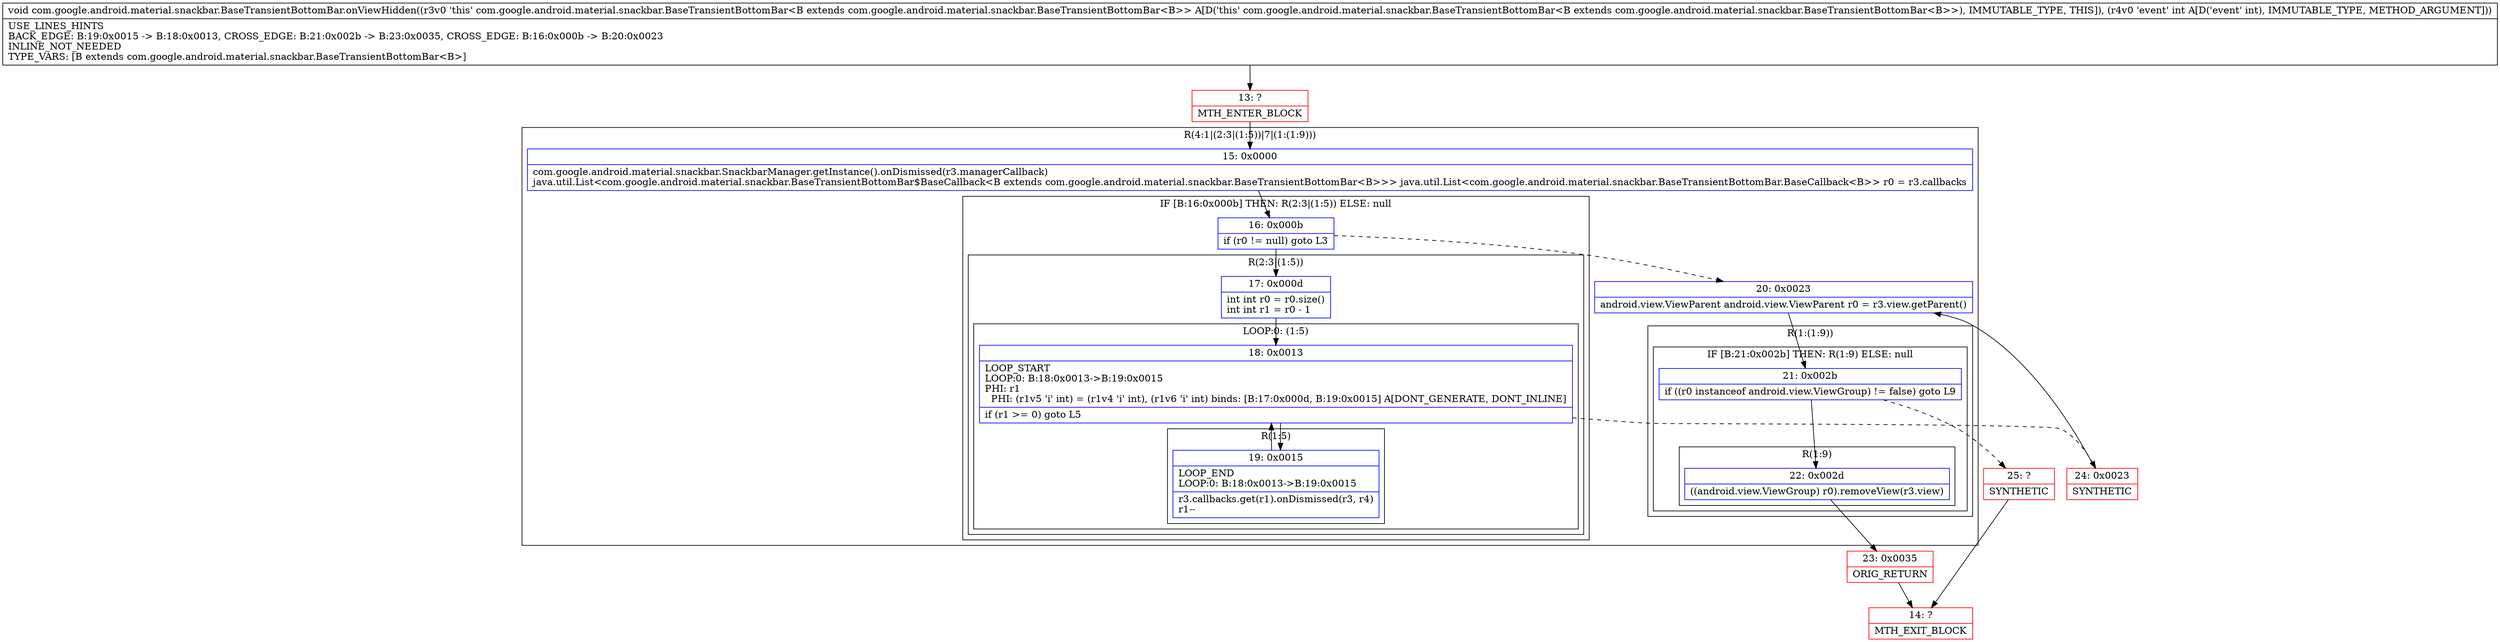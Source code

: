 digraph "CFG forcom.google.android.material.snackbar.BaseTransientBottomBar.onViewHidden(I)V" {
subgraph cluster_Region_806899714 {
label = "R(4:1|(2:3|(1:5))|7|(1:(1:9)))";
node [shape=record,color=blue];
Node_15 [shape=record,label="{15\:\ 0x0000|com.google.android.material.snackbar.SnackbarManager.getInstance().onDismissed(r3.managerCallback)\ljava.util.List\<com.google.android.material.snackbar.BaseTransientBottomBar$BaseCallback\<B extends com.google.android.material.snackbar.BaseTransientBottomBar\<B\>\>\> java.util.List\<com.google.android.material.snackbar.BaseTransientBottomBar.BaseCallback\<B\>\> r0 = r3.callbacks\l}"];
subgraph cluster_IfRegion_1826051790 {
label = "IF [B:16:0x000b] THEN: R(2:3|(1:5)) ELSE: null";
node [shape=record,color=blue];
Node_16 [shape=record,label="{16\:\ 0x000b|if (r0 != null) goto L3\l}"];
subgraph cluster_Region_2113777536 {
label = "R(2:3|(1:5))";
node [shape=record,color=blue];
Node_17 [shape=record,label="{17\:\ 0x000d|int int r0 = r0.size()\lint int r1 = r0 \- 1\l}"];
subgraph cluster_LoopRegion_213135966 {
label = "LOOP:0: (1:5)";
node [shape=record,color=blue];
Node_18 [shape=record,label="{18\:\ 0x0013|LOOP_START\lLOOP:0: B:18:0x0013\-\>B:19:0x0015\lPHI: r1 \l  PHI: (r1v5 'i' int) = (r1v4 'i' int), (r1v6 'i' int) binds: [B:17:0x000d, B:19:0x0015] A[DONT_GENERATE, DONT_INLINE]\l|if (r1 \>= 0) goto L5\l}"];
subgraph cluster_Region_472190439 {
label = "R(1:5)";
node [shape=record,color=blue];
Node_19 [shape=record,label="{19\:\ 0x0015|LOOP_END\lLOOP:0: B:18:0x0013\-\>B:19:0x0015\l|r3.callbacks.get(r1).onDismissed(r3, r4)\lr1\-\-\l}"];
}
}
}
}
Node_20 [shape=record,label="{20\:\ 0x0023|android.view.ViewParent android.view.ViewParent r0 = r3.view.getParent()\l}"];
subgraph cluster_Region_134758747 {
label = "R(1:(1:9))";
node [shape=record,color=blue];
subgraph cluster_IfRegion_678015929 {
label = "IF [B:21:0x002b] THEN: R(1:9) ELSE: null";
node [shape=record,color=blue];
Node_21 [shape=record,label="{21\:\ 0x002b|if ((r0 instanceof android.view.ViewGroup) != false) goto L9\l}"];
subgraph cluster_Region_1510178550 {
label = "R(1:9)";
node [shape=record,color=blue];
Node_22 [shape=record,label="{22\:\ 0x002d|((android.view.ViewGroup) r0).removeView(r3.view)\l}"];
}
}
}
}
Node_13 [shape=record,color=red,label="{13\:\ ?|MTH_ENTER_BLOCK\l}"];
Node_24 [shape=record,color=red,label="{24\:\ 0x0023|SYNTHETIC\l}"];
Node_23 [shape=record,color=red,label="{23\:\ 0x0035|ORIG_RETURN\l}"];
Node_14 [shape=record,color=red,label="{14\:\ ?|MTH_EXIT_BLOCK\l}"];
Node_25 [shape=record,color=red,label="{25\:\ ?|SYNTHETIC\l}"];
MethodNode[shape=record,label="{void com.google.android.material.snackbar.BaseTransientBottomBar.onViewHidden((r3v0 'this' com.google.android.material.snackbar.BaseTransientBottomBar\<B extends com.google.android.material.snackbar.BaseTransientBottomBar\<B\>\> A[D('this' com.google.android.material.snackbar.BaseTransientBottomBar\<B extends com.google.android.material.snackbar.BaseTransientBottomBar\<B\>\>), IMMUTABLE_TYPE, THIS]), (r4v0 'event' int A[D('event' int), IMMUTABLE_TYPE, METHOD_ARGUMENT]))  | USE_LINES_HINTS\lBACK_EDGE: B:19:0x0015 \-\> B:18:0x0013, CROSS_EDGE: B:21:0x002b \-\> B:23:0x0035, CROSS_EDGE: B:16:0x000b \-\> B:20:0x0023\lINLINE_NOT_NEEDED\lTYPE_VARS: [B extends com.google.android.material.snackbar.BaseTransientBottomBar\<B\>]\l}"];
MethodNode -> Node_13;Node_15 -> Node_16;
Node_16 -> Node_17;
Node_16 -> Node_20[style=dashed];
Node_17 -> Node_18;
Node_18 -> Node_19;
Node_18 -> Node_24[style=dashed];
Node_19 -> Node_18;
Node_20 -> Node_21;
Node_21 -> Node_22;
Node_21 -> Node_25[style=dashed];
Node_22 -> Node_23;
Node_13 -> Node_15;
Node_24 -> Node_20;
Node_23 -> Node_14;
Node_25 -> Node_14;
}

